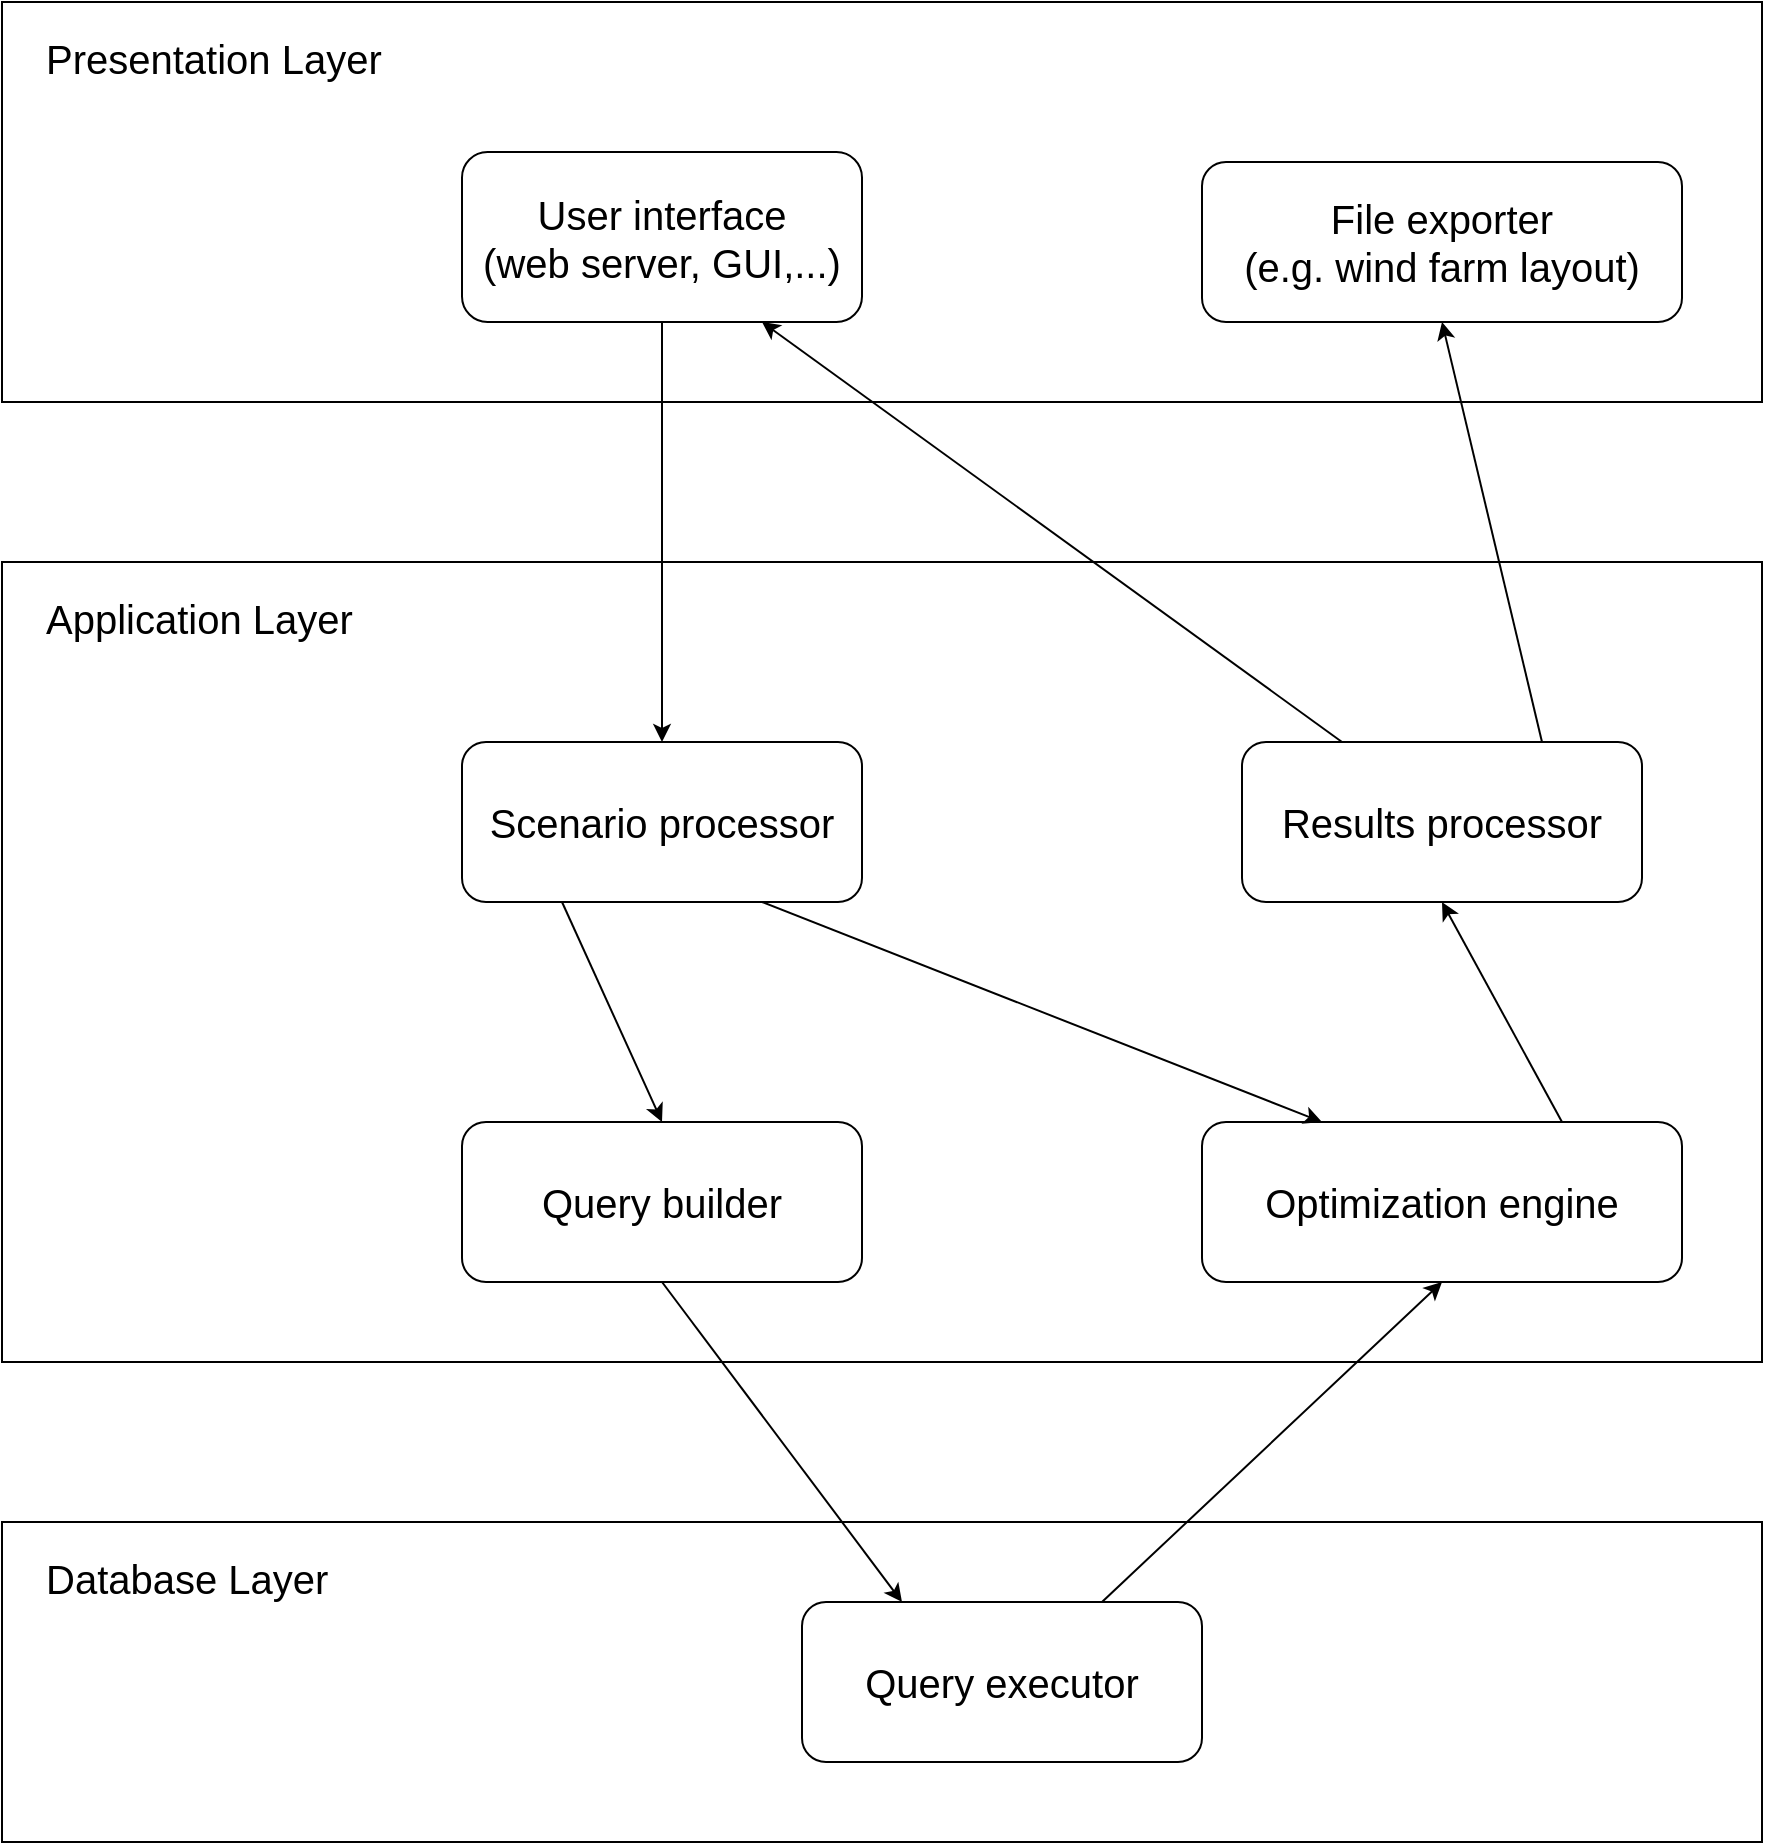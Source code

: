<mxfile version="26.0.4">
  <diagram name="Page-1" id="83nVVDLE8LlJHE8DCV22">
    <mxGraphModel dx="2537" dy="1024" grid="1" gridSize="10" guides="1" tooltips="1" connect="1" arrows="1" fold="1" page="1" pageScale="1" pageWidth="850" pageHeight="1100" math="0" shadow="0">
      <root>
        <mxCell id="0" />
        <mxCell id="1" parent="0" />
        <mxCell id="snhUkKWnlMOE1s88p9TC-37" value="&lt;font style=&quot;font-size: 20px;&quot;&gt;Presentation Layer&lt;/font&gt;" style="rounded=0;labelPosition=center;verticalLabelPosition=middle;align=left;verticalAlign=top;whiteSpace=wrap;html=1;spacingLeft=20;spacingTop=10;" parent="1" vertex="1">
          <mxGeometry x="-80" y="160" width="880" height="200" as="geometry" />
        </mxCell>
        <mxCell id="snhUkKWnlMOE1s88p9TC-38" value="&lt;span style=&quot;font-size: 20px;&quot;&gt;User interface&lt;/span&gt;&lt;div&gt;&lt;span style=&quot;font-size: 20px;&quot;&gt;(web server, GUI,...)&lt;/span&gt;&lt;/div&gt;" style="rounded=1;whiteSpace=wrap;html=1;" parent="1" vertex="1">
          <mxGeometry x="150" y="235" width="200" height="85" as="geometry" />
        </mxCell>
        <mxCell id="snhUkKWnlMOE1s88p9TC-40" value="&lt;font style=&quot;font-size: 20px;&quot;&gt;Application Layer&lt;/font&gt;" style="rounded=0;labelPosition=center;verticalLabelPosition=middle;align=left;verticalAlign=top;whiteSpace=wrap;html=1;spacingLeft=20;spacingTop=10;" parent="1" vertex="1">
          <mxGeometry x="-80" y="440" width="880" height="400" as="geometry" />
        </mxCell>
        <mxCell id="snhUkKWnlMOE1s88p9TC-41" value="&lt;span style=&quot;font-size: 20px;&quot;&gt;Query builder&lt;/span&gt;" style="rounded=1;whiteSpace=wrap;html=1;" parent="1" vertex="1">
          <mxGeometry x="150" y="720" width="200" height="80" as="geometry" />
        </mxCell>
        <mxCell id="snhUkKWnlMOE1s88p9TC-43" value="&lt;span style=&quot;font-size: 20px;&quot;&gt;File exporter&lt;/span&gt;&lt;div&gt;&lt;span style=&quot;font-size: 20px;&quot;&gt;(e.g. wind farm layout)&lt;/span&gt;&lt;/div&gt;" style="rounded=1;whiteSpace=wrap;html=1;" parent="1" vertex="1">
          <mxGeometry x="520" y="240" width="240" height="80" as="geometry" />
        </mxCell>
        <mxCell id="snhUkKWnlMOE1s88p9TC-44" value="&lt;font style=&quot;font-size: 20px;&quot;&gt;Database Layer&lt;/font&gt;" style="rounded=0;labelPosition=center;verticalLabelPosition=middle;align=left;verticalAlign=top;whiteSpace=wrap;html=1;spacingLeft=20;spacingTop=10;" parent="1" vertex="1">
          <mxGeometry x="-80" y="920" width="880" height="160" as="geometry" />
        </mxCell>
        <mxCell id="snhUkKWnlMOE1s88p9TC-45" value="&lt;span style=&quot;font-size: 20px;&quot;&gt;Scenario processor&lt;/span&gt;" style="rounded=1;whiteSpace=wrap;html=1;" parent="1" vertex="1">
          <mxGeometry x="150" y="530" width="200" height="80" as="geometry" />
        </mxCell>
        <mxCell id="snhUkKWnlMOE1s88p9TC-46" value="&lt;span style=&quot;font-size: 20px;&quot;&gt;Optimization engine&lt;/span&gt;" style="rounded=1;whiteSpace=wrap;html=1;" parent="1" vertex="1">
          <mxGeometry x="520" y="720" width="240" height="80" as="geometry" />
        </mxCell>
        <mxCell id="snhUkKWnlMOE1s88p9TC-47" value="&lt;span style=&quot;font-size: 20px;&quot;&gt;Results processor&lt;/span&gt;" style="rounded=1;whiteSpace=wrap;html=1;" parent="1" vertex="1">
          <mxGeometry x="540" y="530" width="200" height="80" as="geometry" />
        </mxCell>
        <mxCell id="snhUkKWnlMOE1s88p9TC-48" value="&lt;span style=&quot;font-size: 20px;&quot;&gt;Query executor&lt;/span&gt;" style="rounded=1;whiteSpace=wrap;html=1;" parent="1" vertex="1">
          <mxGeometry x="320" y="960" width="200" height="80" as="geometry" />
        </mxCell>
        <mxCell id="snhUkKWnlMOE1s88p9TC-53" value="" style="endArrow=classic;html=1;rounded=0;exitX=0.5;exitY=1;exitDx=0;exitDy=0;entryX=0.25;entryY=0;entryDx=0;entryDy=0;" parent="1" source="snhUkKWnlMOE1s88p9TC-41" target="snhUkKWnlMOE1s88p9TC-48" edge="1">
          <mxGeometry width="50" height="50" relative="1" as="geometry">
            <mxPoint x="500" y="590" as="sourcePoint" />
            <mxPoint x="550" y="540" as="targetPoint" />
          </mxGeometry>
        </mxCell>
        <mxCell id="snhUkKWnlMOE1s88p9TC-55" value="" style="endArrow=classic;html=1;rounded=0;exitX=0.5;exitY=1;exitDx=0;exitDy=0;entryX=0.5;entryY=0;entryDx=0;entryDy=0;" parent="1" source="snhUkKWnlMOE1s88p9TC-38" target="snhUkKWnlMOE1s88p9TC-45" edge="1">
          <mxGeometry width="50" height="50" relative="1" as="geometry">
            <mxPoint x="500" y="590" as="sourcePoint" />
            <mxPoint x="550" y="540" as="targetPoint" />
          </mxGeometry>
        </mxCell>
        <mxCell id="snhUkKWnlMOE1s88p9TC-57" value="" style="endArrow=classic;html=1;rounded=0;exitX=0.25;exitY=1;exitDx=0;exitDy=0;entryX=0.5;entryY=0;entryDx=0;entryDy=0;" parent="1" source="snhUkKWnlMOE1s88p9TC-45" target="snhUkKWnlMOE1s88p9TC-41" edge="1">
          <mxGeometry width="50" height="50" relative="1" as="geometry">
            <mxPoint x="640" y="710" as="sourcePoint" />
            <mxPoint x="660" y="690" as="targetPoint" />
          </mxGeometry>
        </mxCell>
        <mxCell id="snhUkKWnlMOE1s88p9TC-59" value="" style="endArrow=classic;html=1;rounded=0;exitX=0.75;exitY=0;exitDx=0;exitDy=0;entryX=0.5;entryY=1;entryDx=0;entryDy=0;" parent="1" source="snhUkKWnlMOE1s88p9TC-46" target="snhUkKWnlMOE1s88p9TC-47" edge="1">
          <mxGeometry width="50" height="50" relative="1" as="geometry">
            <mxPoint x="610" y="740" as="sourcePoint" />
            <mxPoint x="660" y="690" as="targetPoint" />
          </mxGeometry>
        </mxCell>
        <mxCell id="snhUkKWnlMOE1s88p9TC-61" value="" style="endArrow=classic;html=1;rounded=0;entryX=0.5;entryY=1;entryDx=0;entryDy=0;exitX=0.75;exitY=0;exitDx=0;exitDy=0;" parent="1" source="snhUkKWnlMOE1s88p9TC-47" target="snhUkKWnlMOE1s88p9TC-43" edge="1">
          <mxGeometry width="50" height="50" relative="1" as="geometry">
            <mxPoint x="680" y="520" as="sourcePoint" />
            <mxPoint x="410" y="640" as="targetPoint" />
          </mxGeometry>
        </mxCell>
        <mxCell id="snhUkKWnlMOE1s88p9TC-62" value="" style="endArrow=classic;html=1;rounded=0;exitX=0.25;exitY=0;exitDx=0;exitDy=0;entryX=0.75;entryY=1;entryDx=0;entryDy=0;" parent="1" source="snhUkKWnlMOE1s88p9TC-47" target="snhUkKWnlMOE1s88p9TC-38" edge="1">
          <mxGeometry width="50" height="50" relative="1" as="geometry">
            <mxPoint x="360" y="690" as="sourcePoint" />
            <mxPoint x="410" y="640" as="targetPoint" />
          </mxGeometry>
        </mxCell>
        <mxCell id="snhUkKWnlMOE1s88p9TC-63" value="" style="endArrow=classic;html=1;rounded=0;exitX=0.75;exitY=0;exitDx=0;exitDy=0;entryX=0.5;entryY=1;entryDx=0;entryDy=0;" parent="1" source="snhUkKWnlMOE1s88p9TC-48" target="snhUkKWnlMOE1s88p9TC-46" edge="1">
          <mxGeometry width="50" height="50" relative="1" as="geometry">
            <mxPoint x="360" y="690" as="sourcePoint" />
            <mxPoint x="410" y="640" as="targetPoint" />
          </mxGeometry>
        </mxCell>
        <mxCell id="snhUkKWnlMOE1s88p9TC-64" value="" style="endArrow=classic;html=1;rounded=0;exitX=0.75;exitY=1;exitDx=0;exitDy=0;entryX=0.25;entryY=0;entryDx=0;entryDy=0;" parent="1" source="snhUkKWnlMOE1s88p9TC-45" target="snhUkKWnlMOE1s88p9TC-46" edge="1">
          <mxGeometry width="50" height="50" relative="1" as="geometry">
            <mxPoint x="470" y="700" as="sourcePoint" />
            <mxPoint x="520" y="650" as="targetPoint" />
          </mxGeometry>
        </mxCell>
      </root>
    </mxGraphModel>
  </diagram>
</mxfile>
